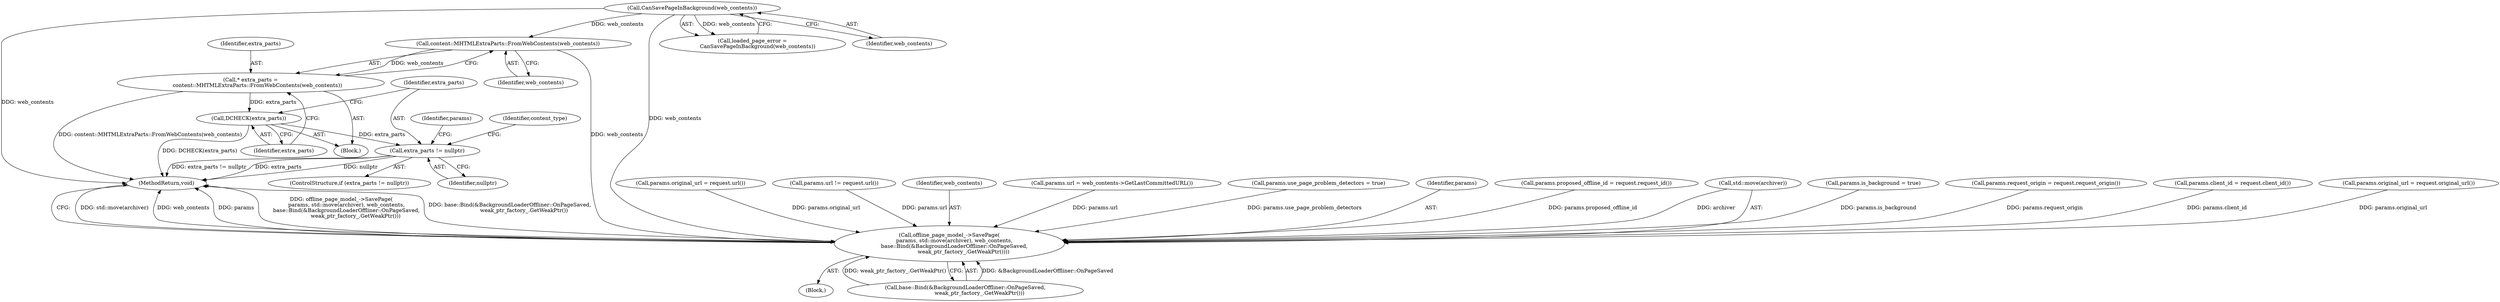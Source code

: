 digraph "0_Chrome_35eb28748d45b87695a69eceffaff73a0be476af_1@pointer" {
"1000281" [label="(Call,content::MHTMLExtraParts::FromWebContents(web_contents))"];
"1000156" [label="(Call,CanSavePageInBackground(web_contents))"];
"1000279" [label="(Call,* extra_parts =\n        content::MHTMLExtraParts::FromWebContents(web_contents))"];
"1000283" [label="(Call,DCHECK(extra_parts))"];
"1000286" [label="(Call,extra_parts != nullptr)"];
"1000347" [label="(Call,offline_page_model_->SavePage(\n      params, std::move(archiver), web_contents,\n      base::Bind(&BackgroundLoaderOffliner::OnPageSaved,\n                 weak_ptr_factory_.GetWeakPtr())))"];
"1000285" [label="(ControlStructure,if (extra_parts != nullptr))"];
"1000284" [label="(Identifier,extra_parts)"];
"1000347" [label="(Call,offline_page_model_->SavePage(\n      params, std::move(archiver), web_contents,\n      base::Bind(&BackgroundLoaderOffliner::OnPageSaved,\n                 weak_ptr_factory_.GetWeakPtr())))"];
"1000279" [label="(Call,* extra_parts =\n        content::MHTMLExtraParts::FromWebContents(web_contents))"];
"1000281" [label="(Call,content::MHTMLExtraParts::FromWebContents(web_contents))"];
"1000225" [label="(Block,)"];
"1000342" [label="(Call,params.original_url = request.url())"];
"1000337" [label="(Call,params.url != request.url())"];
"1000351" [label="(Identifier,web_contents)"];
"1000297" [label="(Call,params.url = web_contents->GetLastCommittedURL())"];
"1000288" [label="(Identifier,nullptr)"];
"1000317" [label="(Call,params.use_page_problem_detectors = true)"];
"1000283" [label="(Call,DCHECK(extra_parts))"];
"1000286" [label="(Call,extra_parts != nullptr)"];
"1000291" [label="(Identifier,content_type)"];
"1000287" [label="(Identifier,extra_parts)"];
"1000156" [label="(Call,CanSavePageInBackground(web_contents))"];
"1000280" [label="(Identifier,extra_parts)"];
"1000348" [label="(Identifier,params)"];
"1000101" [label="(Block,)"];
"1000154" [label="(Call,loaded_page_error =\n      CanSavePageInBackground(web_contents))"];
"1000307" [label="(Call,params.proposed_offline_id = request.request_id())"];
"1000349" [label="(Call,std::move(archiver))"];
"1000312" [label="(Call,params.is_background = true)"];
"1000356" [label="(MethodReturn,void)"];
"1000157" [label="(Identifier,web_contents)"];
"1000322" [label="(Call,params.request_origin = request.request_origin())"];
"1000299" [label="(Identifier,params)"];
"1000302" [label="(Call,params.client_id = request.client_id())"];
"1000352" [label="(Call,base::Bind(&BackgroundLoaderOffliner::OnPageSaved,\n                 weak_ptr_factory_.GetWeakPtr()))"];
"1000330" [label="(Call,params.original_url = request.original_url())"];
"1000282" [label="(Identifier,web_contents)"];
"1000281" -> "1000279"  [label="AST: "];
"1000281" -> "1000282"  [label="CFG: "];
"1000282" -> "1000281"  [label="AST: "];
"1000279" -> "1000281"  [label="CFG: "];
"1000281" -> "1000279"  [label="DDG: web_contents"];
"1000156" -> "1000281"  [label="DDG: web_contents"];
"1000281" -> "1000347"  [label="DDG: web_contents"];
"1000156" -> "1000154"  [label="AST: "];
"1000156" -> "1000157"  [label="CFG: "];
"1000157" -> "1000156"  [label="AST: "];
"1000154" -> "1000156"  [label="CFG: "];
"1000156" -> "1000356"  [label="DDG: web_contents"];
"1000156" -> "1000154"  [label="DDG: web_contents"];
"1000156" -> "1000347"  [label="DDG: web_contents"];
"1000279" -> "1000225"  [label="AST: "];
"1000280" -> "1000279"  [label="AST: "];
"1000284" -> "1000279"  [label="CFG: "];
"1000279" -> "1000356"  [label="DDG: content::MHTMLExtraParts::FromWebContents(web_contents)"];
"1000279" -> "1000283"  [label="DDG: extra_parts"];
"1000283" -> "1000225"  [label="AST: "];
"1000283" -> "1000284"  [label="CFG: "];
"1000284" -> "1000283"  [label="AST: "];
"1000287" -> "1000283"  [label="CFG: "];
"1000283" -> "1000356"  [label="DDG: DCHECK(extra_parts)"];
"1000283" -> "1000286"  [label="DDG: extra_parts"];
"1000286" -> "1000285"  [label="AST: "];
"1000286" -> "1000288"  [label="CFG: "];
"1000287" -> "1000286"  [label="AST: "];
"1000288" -> "1000286"  [label="AST: "];
"1000291" -> "1000286"  [label="CFG: "];
"1000299" -> "1000286"  [label="CFG: "];
"1000286" -> "1000356"  [label="DDG: extra_parts != nullptr"];
"1000286" -> "1000356"  [label="DDG: extra_parts"];
"1000286" -> "1000356"  [label="DDG: nullptr"];
"1000347" -> "1000101"  [label="AST: "];
"1000347" -> "1000352"  [label="CFG: "];
"1000348" -> "1000347"  [label="AST: "];
"1000349" -> "1000347"  [label="AST: "];
"1000351" -> "1000347"  [label="AST: "];
"1000352" -> "1000347"  [label="AST: "];
"1000356" -> "1000347"  [label="CFG: "];
"1000347" -> "1000356"  [label="DDG: std::move(archiver)"];
"1000347" -> "1000356"  [label="DDG: web_contents"];
"1000347" -> "1000356"  [label="DDG: params"];
"1000347" -> "1000356"  [label="DDG: offline_page_model_->SavePage(\n      params, std::move(archiver), web_contents,\n      base::Bind(&BackgroundLoaderOffliner::OnPageSaved,\n                 weak_ptr_factory_.GetWeakPtr()))"];
"1000347" -> "1000356"  [label="DDG: base::Bind(&BackgroundLoaderOffliner::OnPageSaved,\n                 weak_ptr_factory_.GetWeakPtr())"];
"1000297" -> "1000347"  [label="DDG: params.url"];
"1000330" -> "1000347"  [label="DDG: params.original_url"];
"1000302" -> "1000347"  [label="DDG: params.client_id"];
"1000312" -> "1000347"  [label="DDG: params.is_background"];
"1000337" -> "1000347"  [label="DDG: params.url"];
"1000322" -> "1000347"  [label="DDG: params.request_origin"];
"1000307" -> "1000347"  [label="DDG: params.proposed_offline_id"];
"1000342" -> "1000347"  [label="DDG: params.original_url"];
"1000317" -> "1000347"  [label="DDG: params.use_page_problem_detectors"];
"1000349" -> "1000347"  [label="DDG: archiver"];
"1000352" -> "1000347"  [label="DDG: &BackgroundLoaderOffliner::OnPageSaved"];
"1000352" -> "1000347"  [label="DDG: weak_ptr_factory_.GetWeakPtr()"];
}
